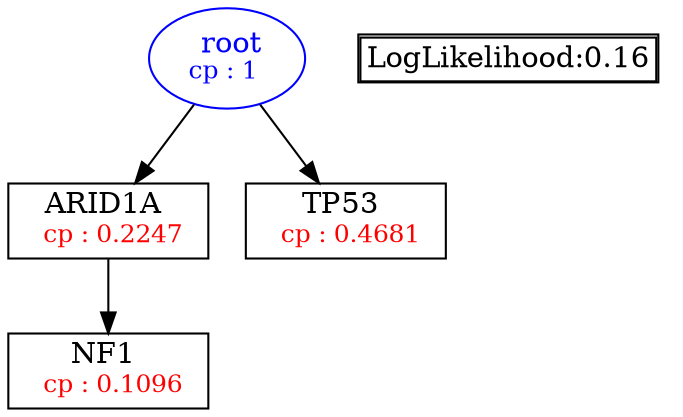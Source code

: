 digraph tree {
    "root" [label=<<font color='Blue'> root</font><br/><font color='Blue' POINT-SIZE='12'>cp : 1 </font>>, shape=oval, color=Blue];
    "S1" [label =<ARID1A <br/> <font color='Red' POINT-SIZE='12'> cp : 0.2247 </font>>, shape=box];
    "S3" [label =<NF1 <br/> <font color='Red' POINT-SIZE='12'> cp : 0.1096 </font>>, shape=box];
    "S2" [label =<TP53 <br/> <font color='Red' POINT-SIZE='12'> cp : 0.4681 </font>>, shape=box];
    "root" -> "S1";
    "root" -> "S2";
    "S1" -> "S3";

    node[shape=plaintext]
    fontsize="10"
    struct1 [label=
    <<TABLE BORDER="1" CELLBORDER="1" CELLSPACING="0" >
    <TR><TD ALIGN="LEFT">LogLikelihood:0.16</TD></TR>
    </TABLE>>];

}
